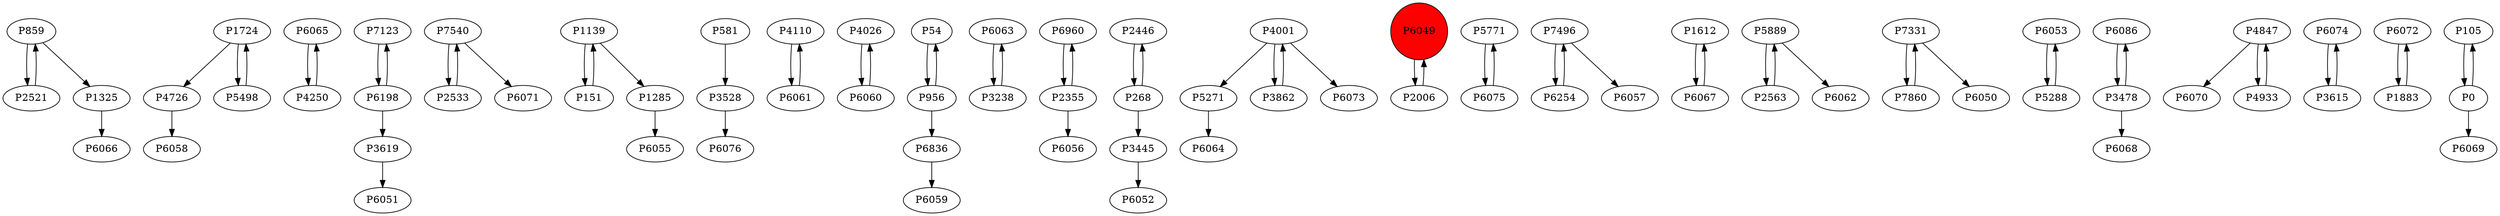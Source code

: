 digraph {
	P1325 -> P6066
	P1724 -> P4726
	P6065 -> P4250
	P2521 -> P859
	P859 -> P1325
	P7123 -> P6198
	P7540 -> P2533
	P1139 -> P151
	P3528 -> P6076
	P6198 -> P7123
	P4110 -> P6061
	P4026 -> P6060
	P54 -> P956
	P3619 -> P6051
	P6063 -> P3238
	P6960 -> P2355
	P2446 -> P268
	P4001 -> P5271
	P268 -> P2446
	P6049 -> P2006
	P4250 -> P6065
	P2006 -> P6049
	P5771 -> P6075
	P5271 -> P6064
	P4001 -> P3862
	P7496 -> P6254
	P3862 -> P4001
	P1612 -> P6067
	P5889 -> P2563
	P1724 -> P5498
	P3445 -> P6052
	P7331 -> P7860
	P6053 -> P5288
	P6254 -> P7496
	P7540 -> P6071
	P4726 -> P6058
	P5889 -> P6062
	P859 -> P2521
	P2355 -> P6056
	P6086 -> P3478
	P1285 -> P6055
	P6198 -> P3619
	P3478 -> P6086
	P4847 -> P6070
	P4001 -> P6073
	P6067 -> P1612
	P6074 -> P3615
	P6072 -> P1883
	P2563 -> P5889
	P581 -> P3528
	P6060 -> P4026
	P6836 -> P6059
	P4847 -> P4933
	P2355 -> P6960
	P151 -> P1139
	P6061 -> P4110
	P105 -> P0
	P0 -> P6069
	P6075 -> P5771
	P3615 -> P6074
	P1883 -> P6072
	P1139 -> P1285
	P0 -> P105
	P3238 -> P6063
	P7496 -> P6057
	P268 -> P3445
	P2533 -> P7540
	P956 -> P54
	P3478 -> P6068
	P5288 -> P6053
	P5498 -> P1724
	P7331 -> P6050
	P7860 -> P7331
	P956 -> P6836
	P4933 -> P4847
	P6049 [shape=circle]
	P6049 [style=filled]
	P6049 [fillcolor=red]
}